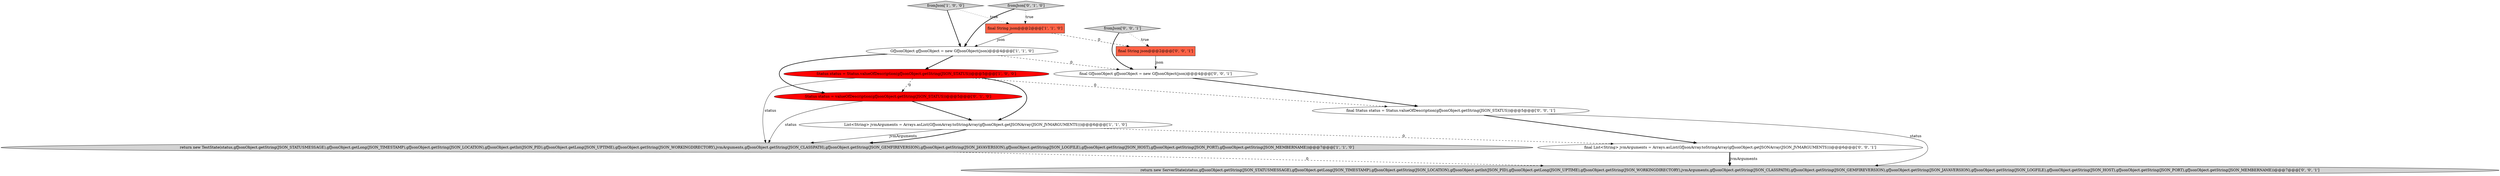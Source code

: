 digraph {
0 [style = filled, label = "GfJsonObject gfJsonObject = new GfJsonObject(json)@@@4@@@['1', '1', '0']", fillcolor = white, shape = ellipse image = "AAA0AAABBB1BBB"];
1 [style = filled, label = "List<String> jvmArguments = Arrays.asList(GfJsonArray.toStringArray(gfJsonObject.getJSONArray(JSON_JVMARGUMENTS)))@@@6@@@['1', '1', '0']", fillcolor = white, shape = ellipse image = "AAA0AAABBB1BBB"];
8 [style = filled, label = "fromJson['0', '0', '1']", fillcolor = lightgray, shape = diamond image = "AAA0AAABBB3BBB"];
10 [style = filled, label = "final String json@@@2@@@['0', '0', '1']", fillcolor = tomato, shape = box image = "AAA0AAABBB3BBB"];
5 [style = filled, label = "fromJson['1', '0', '0']", fillcolor = lightgray, shape = diamond image = "AAA0AAABBB1BBB"];
9 [style = filled, label = "final GfJsonObject gfJsonObject = new GfJsonObject(json)@@@4@@@['0', '0', '1']", fillcolor = white, shape = ellipse image = "AAA0AAABBB3BBB"];
2 [style = filled, label = "return new TestState(status,gfJsonObject.getString(JSON_STATUSMESSAGE),gfJsonObject.getLong(JSON_TIMESTAMP),gfJsonObject.getString(JSON_LOCATION),gfJsonObject.getInt(JSON_PID),gfJsonObject.getLong(JSON_UPTIME),gfJsonObject.getString(JSON_WORKINGDIRECTORY),jvmArguments,gfJsonObject.getString(JSON_CLASSPATH),gfJsonObject.getString(JSON_GEMFIREVERSION),gfJsonObject.getString(JSON_JAVAVERSION),gfJsonObject.getString(JSON_LOGFILE),gfJsonObject.getString(JSON_HOST),gfJsonObject.getString(JSON_PORT),gfJsonObject.getString(JSON_MEMBERNAME))@@@7@@@['1', '1', '0']", fillcolor = lightgray, shape = ellipse image = "AAA0AAABBB1BBB"];
12 [style = filled, label = "return new ServerState(status,gfJsonObject.getString(JSON_STATUSMESSAGE),gfJsonObject.getLong(JSON_TIMESTAMP),gfJsonObject.getString(JSON_LOCATION),gfJsonObject.getInt(JSON_PID),gfJsonObject.getLong(JSON_UPTIME),gfJsonObject.getString(JSON_WORKINGDIRECTORY),jvmArguments,gfJsonObject.getString(JSON_CLASSPATH),gfJsonObject.getString(JSON_GEMFIREVERSION),gfJsonObject.getString(JSON_JAVAVERSION),gfJsonObject.getString(JSON_LOGFILE),gfJsonObject.getString(JSON_HOST),gfJsonObject.getString(JSON_PORT),gfJsonObject.getString(JSON_MEMBERNAME))@@@7@@@['0', '0', '1']", fillcolor = lightgray, shape = ellipse image = "AAA0AAABBB3BBB"];
4 [style = filled, label = "final String json@@@2@@@['1', '1', '0']", fillcolor = tomato, shape = box image = "AAA0AAABBB1BBB"];
6 [style = filled, label = "Status status = valueOfDescription(gfJsonObject.getString(JSON_STATUS))@@@5@@@['0', '1', '0']", fillcolor = red, shape = ellipse image = "AAA1AAABBB2BBB"];
3 [style = filled, label = "Status status = Status.valueOfDescription(gfJsonObject.getString(JSON_STATUS))@@@5@@@['1', '0', '0']", fillcolor = red, shape = ellipse image = "AAA1AAABBB1BBB"];
13 [style = filled, label = "final List<String> jvmArguments = Arrays.asList(GfJsonArray.toStringArray(gfJsonObject.getJSONArray(JSON_JVMARGUMENTS)))@@@6@@@['0', '0', '1']", fillcolor = white, shape = ellipse image = "AAA0AAABBB3BBB"];
7 [style = filled, label = "fromJson['0', '1', '0']", fillcolor = lightgray, shape = diamond image = "AAA0AAABBB2BBB"];
11 [style = filled, label = "final Status status = Status.valueOfDescription(gfJsonObject.getString(JSON_STATUS))@@@5@@@['0', '0', '1']", fillcolor = white, shape = ellipse image = "AAA0AAABBB3BBB"];
0->3 [style = bold, label=""];
4->0 [style = solid, label="json"];
3->6 [style = dashed, label="0"];
9->11 [style = bold, label=""];
11->12 [style = solid, label="status"];
3->1 [style = bold, label=""];
0->6 [style = bold, label=""];
7->0 [style = bold, label=""];
10->9 [style = solid, label="json"];
8->10 [style = dotted, label="true"];
5->4 [style = dotted, label="true"];
3->2 [style = solid, label="status"];
1->13 [style = dashed, label="0"];
6->1 [style = bold, label=""];
2->12 [style = dashed, label="0"];
6->2 [style = solid, label="status"];
13->12 [style = bold, label=""];
5->0 [style = bold, label=""];
1->2 [style = solid, label="jvmArguments"];
13->12 [style = solid, label="jvmArguments"];
11->13 [style = bold, label=""];
7->4 [style = dotted, label="true"];
8->9 [style = bold, label=""];
1->2 [style = bold, label=""];
0->9 [style = dashed, label="0"];
4->10 [style = dashed, label="0"];
3->11 [style = dashed, label="0"];
}
